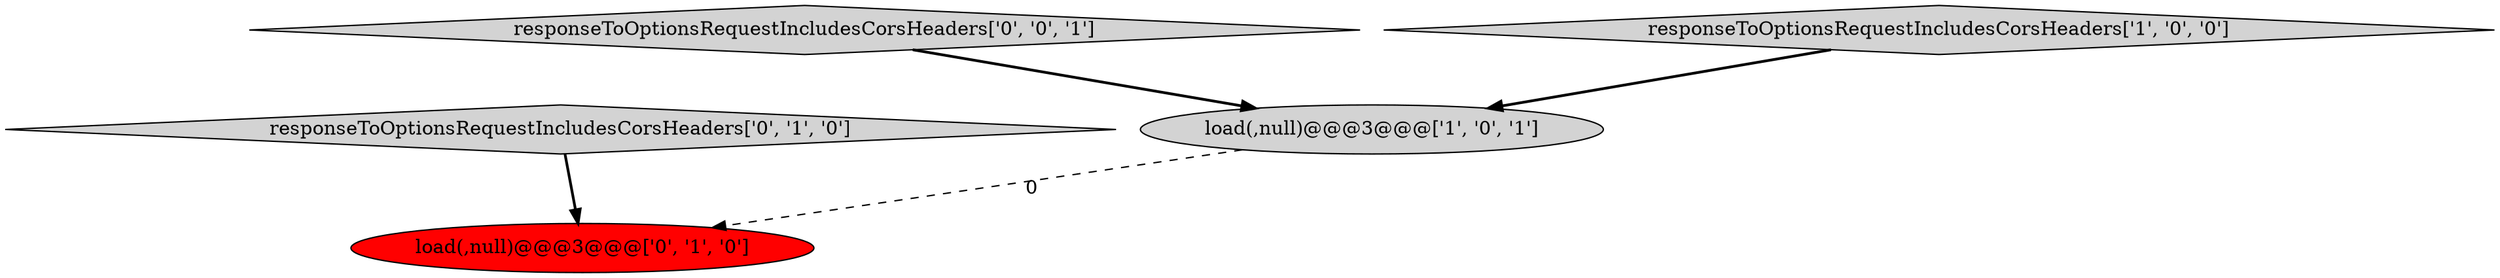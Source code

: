 digraph {
3 [style = filled, label = "responseToOptionsRequestIncludesCorsHeaders['0', '1', '0']", fillcolor = lightgray, shape = diamond image = "AAA0AAABBB2BBB"];
4 [style = filled, label = "responseToOptionsRequestIncludesCorsHeaders['0', '0', '1']", fillcolor = lightgray, shape = diamond image = "AAA0AAABBB3BBB"];
2 [style = filled, label = "load(,null)@@@3@@@['0', '1', '0']", fillcolor = red, shape = ellipse image = "AAA1AAABBB2BBB"];
1 [style = filled, label = "responseToOptionsRequestIncludesCorsHeaders['1', '0', '0']", fillcolor = lightgray, shape = diamond image = "AAA0AAABBB1BBB"];
0 [style = filled, label = "load(,null)@@@3@@@['1', '0', '1']", fillcolor = lightgray, shape = ellipse image = "AAA0AAABBB1BBB"];
0->2 [style = dashed, label="0"];
1->0 [style = bold, label=""];
4->0 [style = bold, label=""];
3->2 [style = bold, label=""];
}
